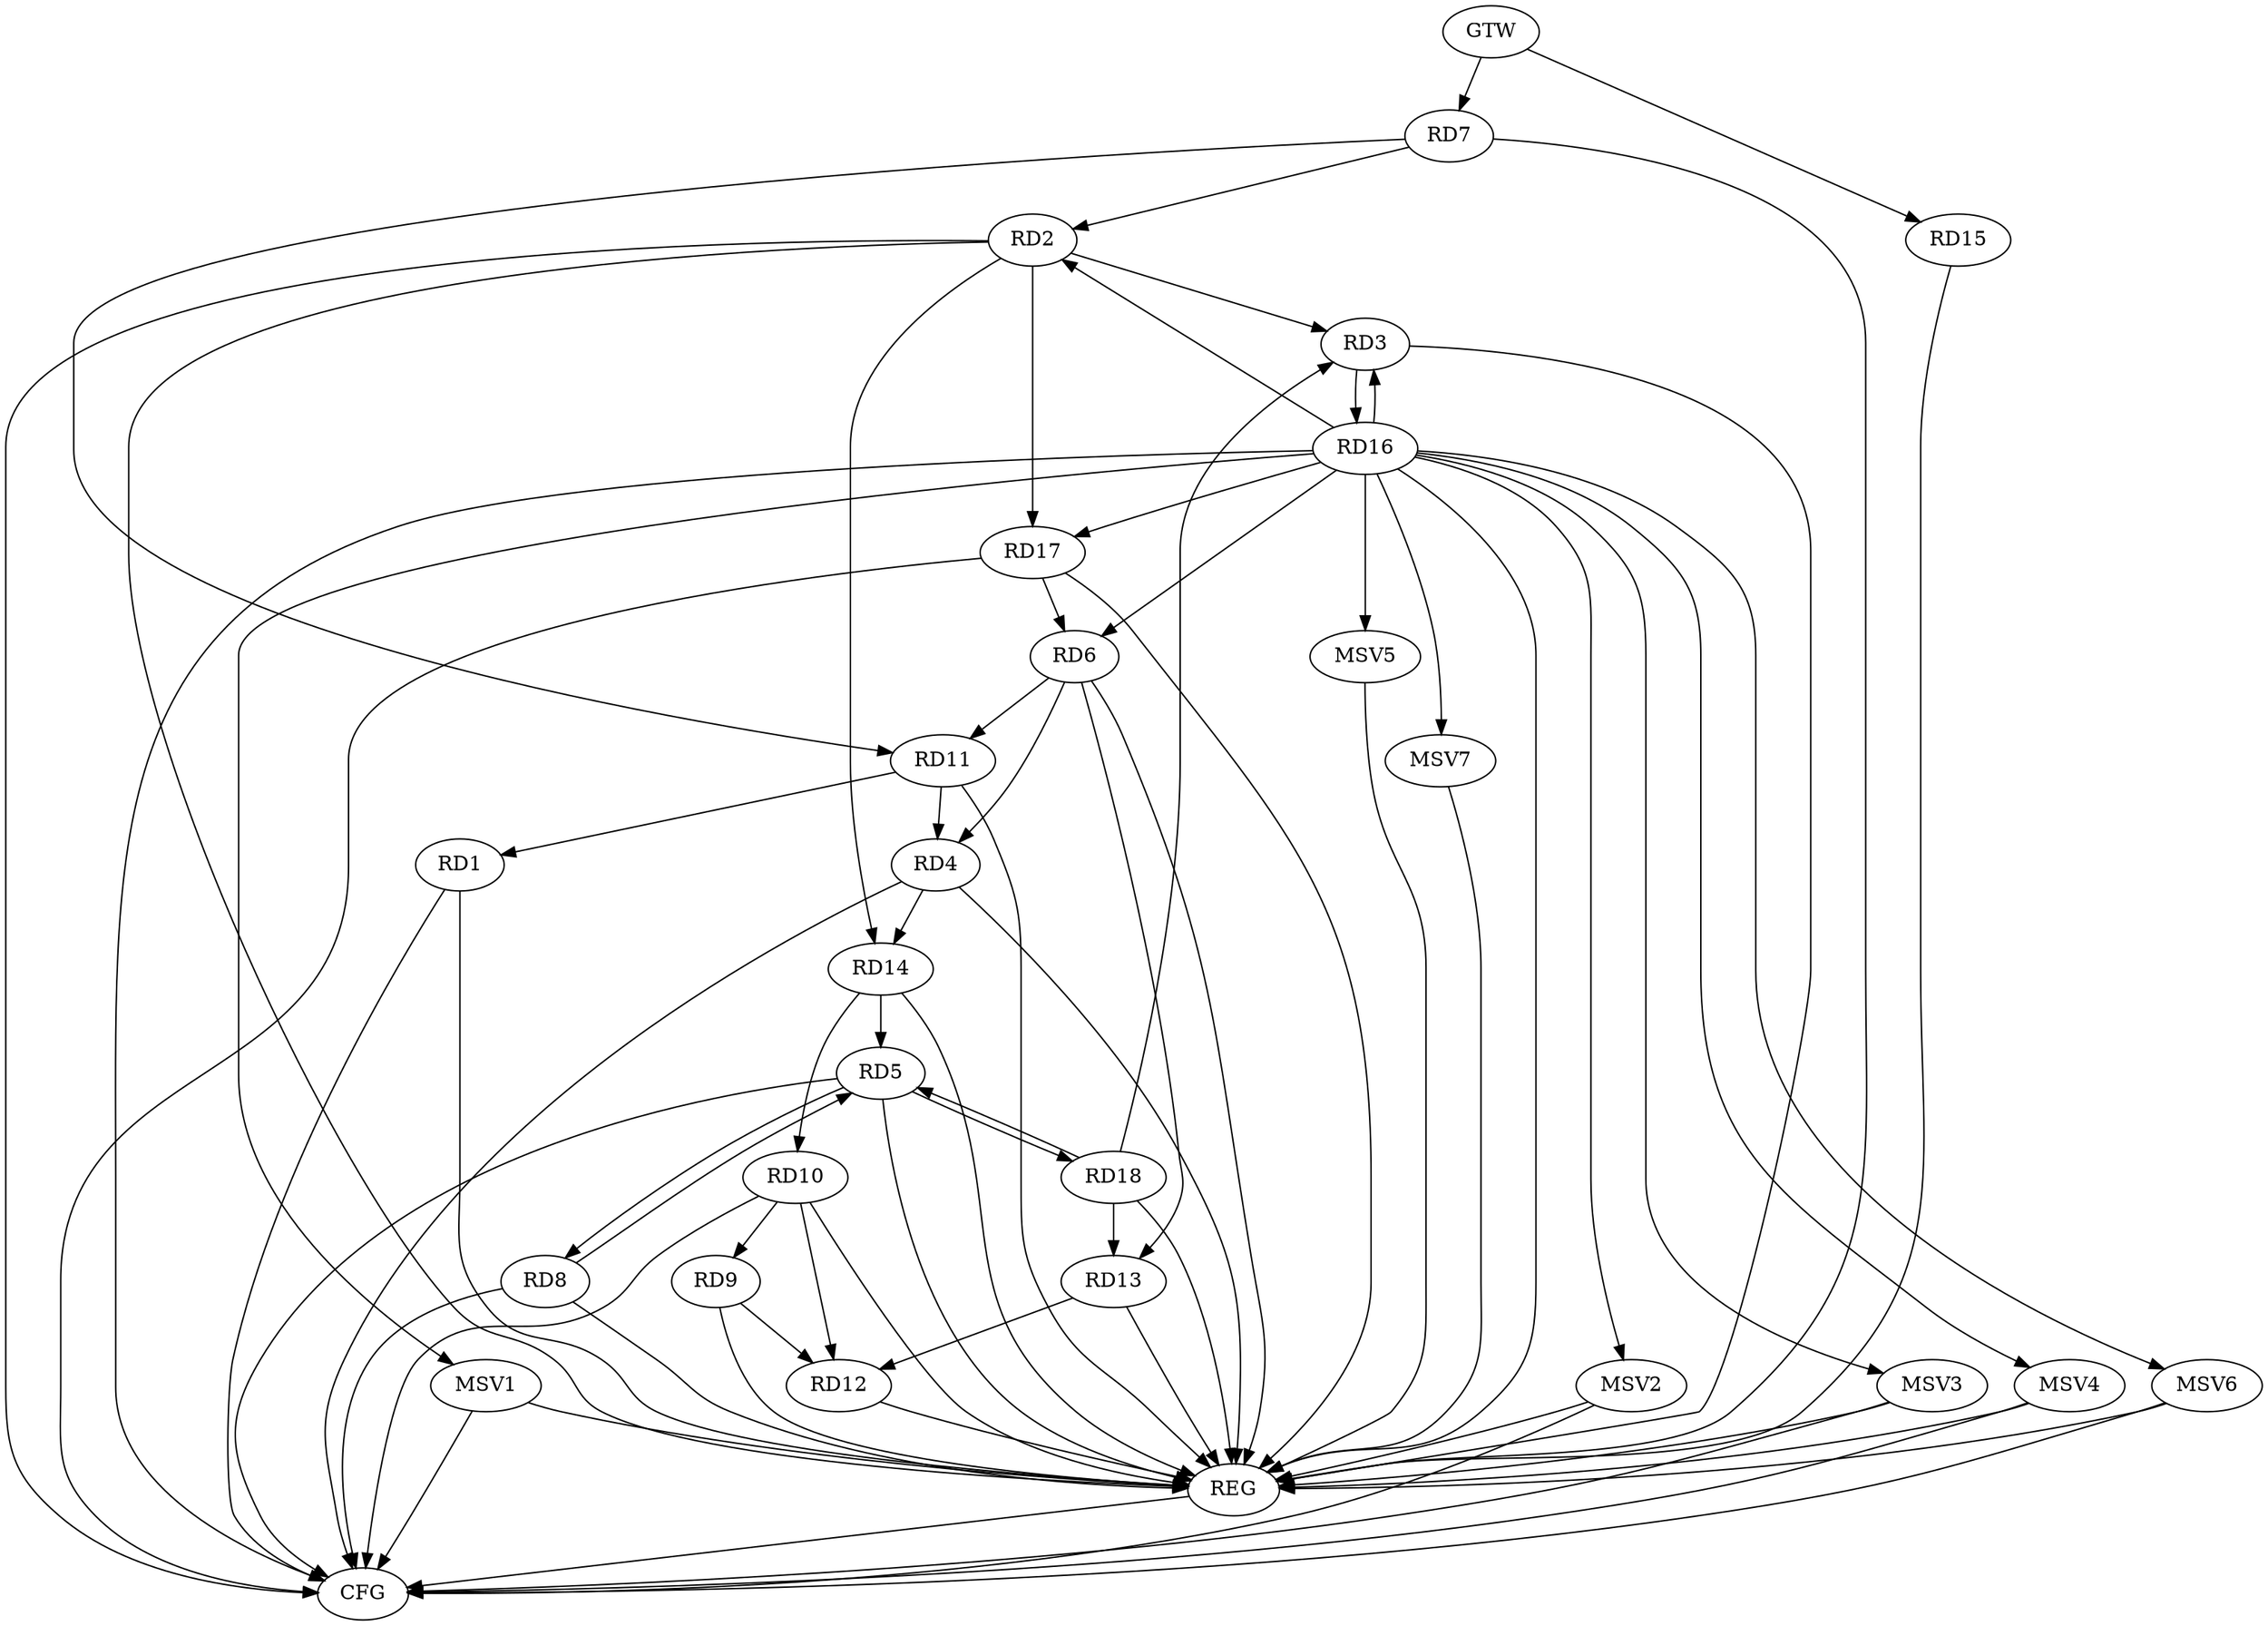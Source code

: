 strict digraph G {
  RD1 [ label="RD1" ];
  RD2 [ label="RD2" ];
  RD3 [ label="RD3" ];
  RD4 [ label="RD4" ];
  RD5 [ label="RD5" ];
  RD6 [ label="RD6" ];
  RD7 [ label="RD7" ];
  RD8 [ label="RD8" ];
  RD9 [ label="RD9" ];
  RD10 [ label="RD10" ];
  RD11 [ label="RD11" ];
  RD12 [ label="RD12" ];
  RD13 [ label="RD13" ];
  RD14 [ label="RD14" ];
  RD15 [ label="RD15" ];
  RD16 [ label="RD16" ];
  RD17 [ label="RD17" ];
  RD18 [ label="RD18" ];
  GTW [ label="GTW" ];
  REG [ label="REG" ];
  CFG [ label="CFG" ];
  MSV1 [ label="MSV1" ];
  MSV2 [ label="MSV2" ];
  MSV3 [ label="MSV3" ];
  MSV4 [ label="MSV4" ];
  MSV5 [ label="MSV5" ];
  MSV6 [ label="MSV6" ];
  MSV7 [ label="MSV7" ];
  RD11 -> RD1;
  RD2 -> RD3;
  RD7 -> RD2;
  RD2 -> RD14;
  RD16 -> RD2;
  RD2 -> RD17;
  RD3 -> RD16;
  RD16 -> RD3;
  RD18 -> RD3;
  RD6 -> RD4;
  RD11 -> RD4;
  RD4 -> RD14;
  RD5 -> RD8;
  RD8 -> RD5;
  RD14 -> RD5;
  RD5 -> RD18;
  RD18 -> RD5;
  RD6 -> RD11;
  RD6 -> RD13;
  RD16 -> RD6;
  RD17 -> RD6;
  RD7 -> RD11;
  RD10 -> RD9;
  RD9 -> RD12;
  RD10 -> RD12;
  RD14 -> RD10;
  RD13 -> RD12;
  RD18 -> RD13;
  RD16 -> RD17;
  GTW -> RD7;
  GTW -> RD15;
  RD1 -> REG;
  RD2 -> REG;
  RD3 -> REG;
  RD4 -> REG;
  RD5 -> REG;
  RD6 -> REG;
  RD7 -> REG;
  RD8 -> REG;
  RD9 -> REG;
  RD10 -> REG;
  RD11 -> REG;
  RD12 -> REG;
  RD13 -> REG;
  RD14 -> REG;
  RD15 -> REG;
  RD16 -> REG;
  RD17 -> REG;
  RD18 -> REG;
  RD4 -> CFG;
  RD5 -> CFG;
  RD2 -> CFG;
  RD1 -> CFG;
  RD16 -> CFG;
  RD8 -> CFG;
  RD10 -> CFG;
  RD17 -> CFG;
  REG -> CFG;
  RD16 -> MSV1;
  MSV1 -> REG;
  MSV1 -> CFG;
  RD16 -> MSV2;
  MSV2 -> REG;
  MSV2 -> CFG;
  RD16 -> MSV3;
  MSV3 -> REG;
  MSV3 -> CFG;
  RD16 -> MSV4;
  MSV4 -> REG;
  MSV4 -> CFG;
  RD16 -> MSV5;
  MSV5 -> REG;
  RD16 -> MSV6;
  MSV6 -> REG;
  MSV6 -> CFG;
  RD16 -> MSV7;
  MSV7 -> REG;
}
